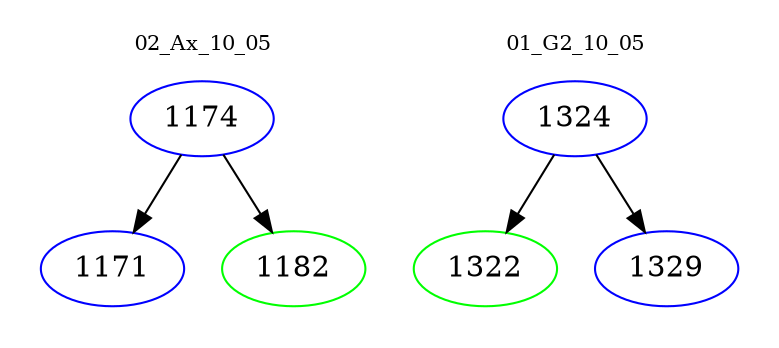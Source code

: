 digraph{
subgraph cluster_0 {
color = white
label = "02_Ax_10_05";
fontsize=10;
T0_1174 [label="1174", color="blue"]
T0_1174 -> T0_1171 [color="black"]
T0_1171 [label="1171", color="blue"]
T0_1174 -> T0_1182 [color="black"]
T0_1182 [label="1182", color="green"]
}
subgraph cluster_1 {
color = white
label = "01_G2_10_05";
fontsize=10;
T1_1324 [label="1324", color="blue"]
T1_1324 -> T1_1322 [color="black"]
T1_1322 [label="1322", color="green"]
T1_1324 -> T1_1329 [color="black"]
T1_1329 [label="1329", color="blue"]
}
}
